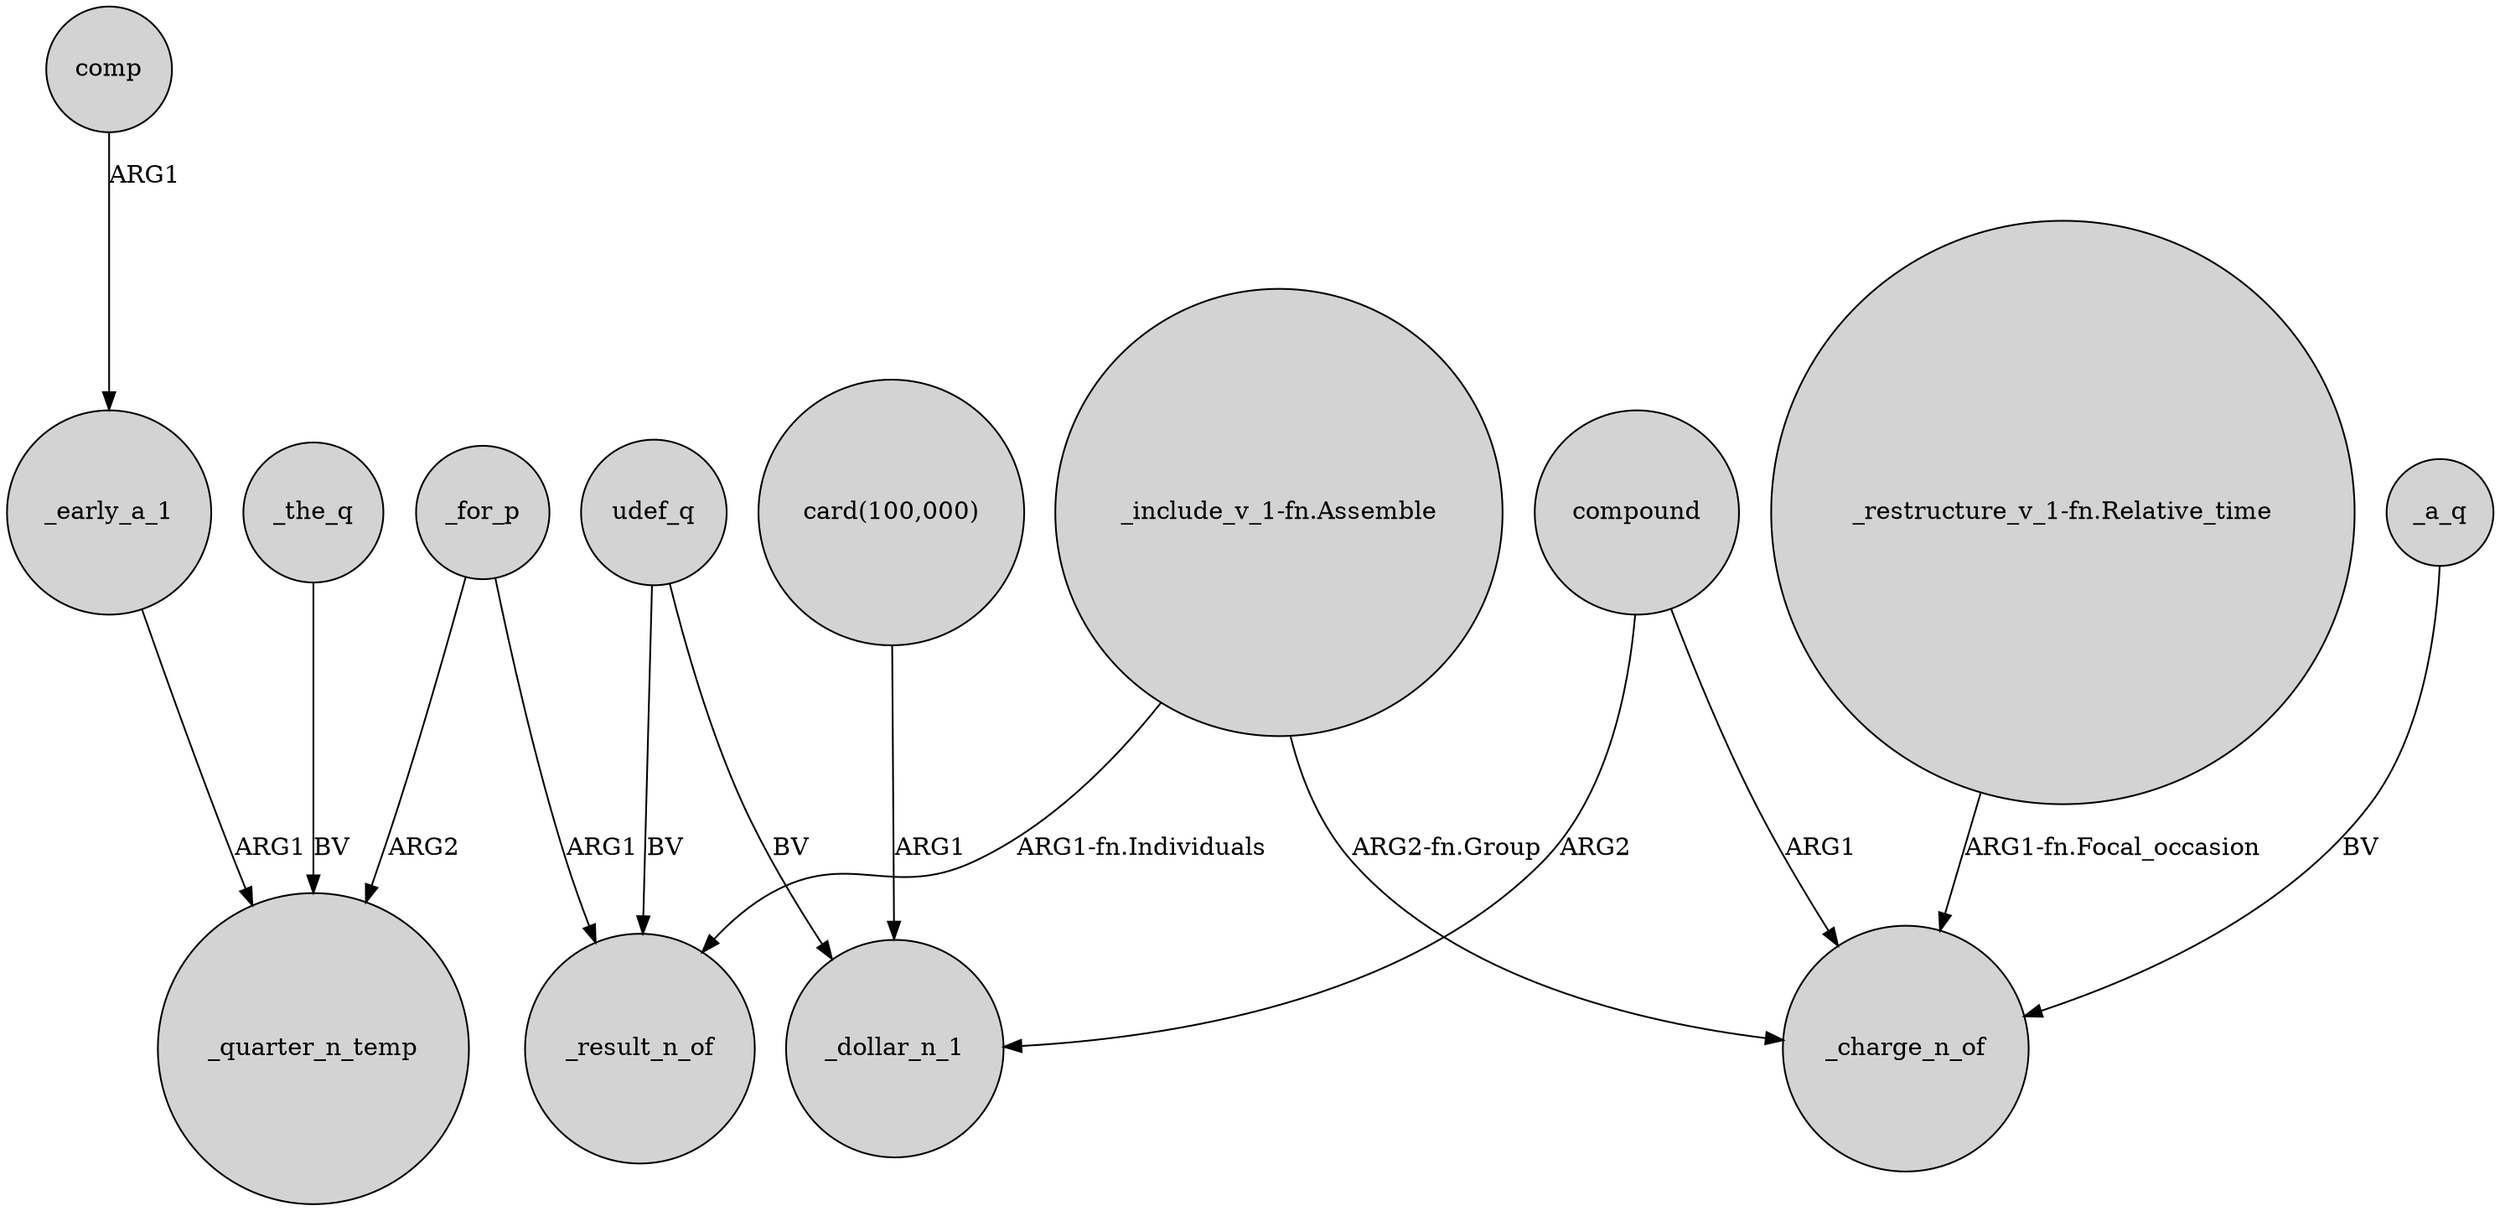 digraph {
	node [shape=circle style=filled]
	_for_p -> _quarter_n_temp [label=ARG2]
	"_include_v_1-fn.Assemble" -> _charge_n_of [label="ARG2-fn.Group"]
	comp -> _early_a_1 [label=ARG1]
	compound -> _dollar_n_1 [label=ARG2]
	_early_a_1 -> _quarter_n_temp [label=ARG1]
	"_restructure_v_1-fn.Relative_time" -> _charge_n_of [label="ARG1-fn.Focal_occasion"]
	_a_q -> _charge_n_of [label=BV]
	udef_q -> _dollar_n_1 [label=BV]
	_for_p -> _result_n_of [label=ARG1]
	udef_q -> _result_n_of [label=BV]
	"_include_v_1-fn.Assemble" -> _result_n_of [label="ARG1-fn.Individuals"]
	"card(100,000)" -> _dollar_n_1 [label=ARG1]
	compound -> _charge_n_of [label=ARG1]
	_the_q -> _quarter_n_temp [label=BV]
}
